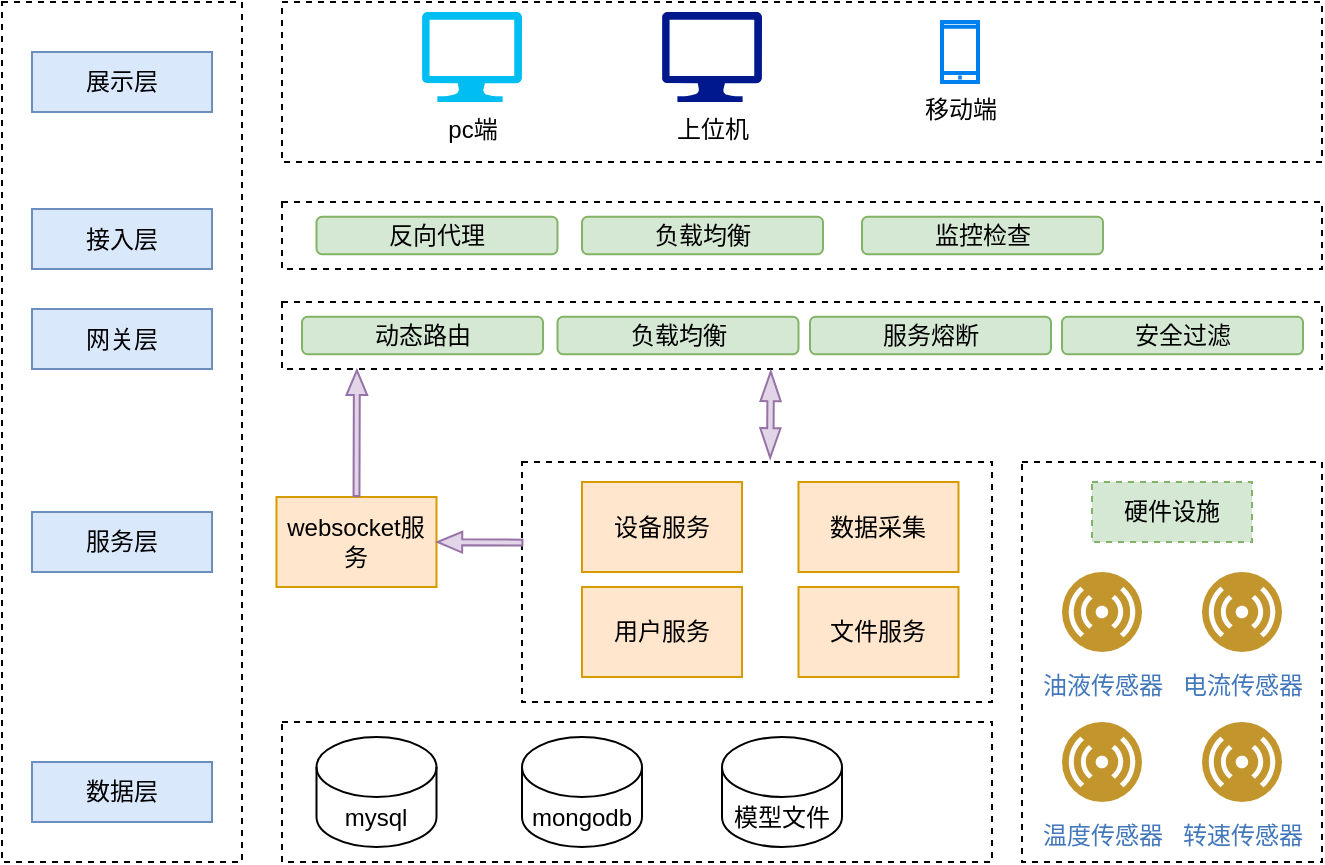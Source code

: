 <mxfile version="20.0.1" type="github">
  <diagram id="nP3pam8ixAQFUTBQVLIV" name="Page-1">
    <mxGraphModel dx="1185" dy="635" grid="1" gridSize="10" guides="1" tooltips="1" connect="1" arrows="1" fold="1" page="1" pageScale="1" pageWidth="827" pageHeight="1169" math="0" shadow="0">
      <root>
        <mxCell id="0" />
        <mxCell id="1" parent="0" />
        <mxCell id="FDw1WlZBPGpybuS3ri9s-63" value="" style="rounded=0;whiteSpace=wrap;html=1;dashed=1;" vertex="1" parent="1">
          <mxGeometry x="270" y="370" width="235" height="120" as="geometry" />
        </mxCell>
        <mxCell id="FDw1WlZBPGpybuS3ri9s-54" value="" style="rounded=0;whiteSpace=wrap;html=1;dashed=1;" vertex="1" parent="1">
          <mxGeometry x="150" y="140" width="520" height="80" as="geometry" />
        </mxCell>
        <mxCell id="FDw1WlZBPGpybuS3ri9s-8" value="" style="rounded=0;whiteSpace=wrap;html=1;dashed=1;" vertex="1" parent="1">
          <mxGeometry x="150" y="240" width="520" height="33.5" as="geometry" />
        </mxCell>
        <mxCell id="FDw1WlZBPGpybuS3ri9s-12" value="设备服务" style="rounded=0;whiteSpace=wrap;html=1;fillColor=#ffe6cc;strokeColor=#d79b00;" vertex="1" parent="1">
          <mxGeometry x="300" y="380" width="80" height="45" as="geometry" />
        </mxCell>
        <mxCell id="FDw1WlZBPGpybuS3ri9s-15" value="" style="rounded=0;whiteSpace=wrap;html=1;dashed=1;" vertex="1" parent="1">
          <mxGeometry x="10" y="140" width="120" height="430" as="geometry" />
        </mxCell>
        <mxCell id="FDw1WlZBPGpybuS3ri9s-16" value="展示层" style="rounded=0;whiteSpace=wrap;html=1;fillColor=#dae8fc;strokeColor=#6c8ebf;" vertex="1" parent="1">
          <mxGeometry x="25" y="165" width="90" height="30" as="geometry" />
        </mxCell>
        <mxCell id="FDw1WlZBPGpybuS3ri9s-17" value="接入层" style="rounded=0;whiteSpace=wrap;html=1;fillColor=#dae8fc;strokeColor=#6c8ebf;" vertex="1" parent="1">
          <mxGeometry x="25" y="243.5" width="90" height="30" as="geometry" />
        </mxCell>
        <mxCell id="FDw1WlZBPGpybuS3ri9s-18" value="网关层" style="rounded=0;whiteSpace=wrap;html=1;fillColor=#dae8fc;strokeColor=#6c8ebf;" vertex="1" parent="1">
          <mxGeometry x="25" y="293.5" width="90" height="30" as="geometry" />
        </mxCell>
        <mxCell id="FDw1WlZBPGpybuS3ri9s-21" value="pc端" style="verticalLabelPosition=bottom;html=1;verticalAlign=top;align=center;strokeColor=none;fillColor=#00BEF2;shape=mxgraph.azure.computer;pointerEvents=1;" vertex="1" parent="1">
          <mxGeometry x="220" y="145" width="50" height="45" as="geometry" />
        </mxCell>
        <mxCell id="FDw1WlZBPGpybuS3ri9s-22" value="上位机" style="sketch=0;aspect=fixed;pointerEvents=1;shadow=0;dashed=0;html=1;strokeColor=none;labelPosition=center;verticalLabelPosition=bottom;verticalAlign=top;align=center;fillColor=#00188D;shape=mxgraph.azure.computer" vertex="1" parent="1">
          <mxGeometry x="340" y="145" width="50" height="45" as="geometry" />
        </mxCell>
        <mxCell id="FDw1WlZBPGpybuS3ri9s-26" value="移动端" style="html=1;verticalLabelPosition=bottom;align=center;labelBackgroundColor=#ffffff;verticalAlign=top;strokeWidth=2;strokeColor=#0080F0;shadow=0;dashed=0;shape=mxgraph.ios7.icons.smartphone;" vertex="1" parent="1">
          <mxGeometry x="480" y="150" width="18" height="30" as="geometry" />
        </mxCell>
        <mxCell id="FDw1WlZBPGpybuS3ri9s-33" value="" style="rounded=0;whiteSpace=wrap;html=1;dashed=1;" vertex="1" parent="1">
          <mxGeometry x="520" y="370" width="150" height="200" as="geometry" />
        </mxCell>
        <mxCell id="FDw1WlZBPGpybuS3ri9s-35" value="" style="rounded=0;whiteSpace=wrap;html=1;dashed=1;" vertex="1" parent="1">
          <mxGeometry x="150" y="500" width="355" height="70" as="geometry" />
        </mxCell>
        <mxCell id="FDw1WlZBPGpybuS3ri9s-43" value="反向代理" style="rounded=1;whiteSpace=wrap;html=1;fillColor=#d5e8d4;strokeColor=#82b366;" vertex="1" parent="1">
          <mxGeometry x="167.25" y="247.37" width="120.5" height="18.75" as="geometry" />
        </mxCell>
        <mxCell id="FDw1WlZBPGpybuS3ri9s-51" value="服务层" style="rounded=0;whiteSpace=wrap;html=1;fillColor=#dae8fc;strokeColor=#6c8ebf;" vertex="1" parent="1">
          <mxGeometry x="25" y="395" width="90" height="30" as="geometry" />
        </mxCell>
        <mxCell id="FDw1WlZBPGpybuS3ri9s-53" value="数据层" style="rounded=0;whiteSpace=wrap;html=1;fillColor=#dae8fc;strokeColor=#6c8ebf;" vertex="1" parent="1">
          <mxGeometry x="25" y="520" width="90" height="30" as="geometry" />
        </mxCell>
        <mxCell id="FDw1WlZBPGpybuS3ri9s-55" value="负载均衡" style="rounded=1;whiteSpace=wrap;html=1;fillColor=#d5e8d4;strokeColor=#82b366;" vertex="1" parent="1">
          <mxGeometry x="300" y="247.37" width="120.5" height="18.75" as="geometry" />
        </mxCell>
        <mxCell id="FDw1WlZBPGpybuS3ri9s-56" value="监控检查" style="rounded=1;whiteSpace=wrap;html=1;fillColor=#d5e8d4;strokeColor=#82b366;" vertex="1" parent="1">
          <mxGeometry x="440" y="247.37" width="120.5" height="18.75" as="geometry" />
        </mxCell>
        <mxCell id="FDw1WlZBPGpybuS3ri9s-57" value="" style="rounded=0;whiteSpace=wrap;html=1;dashed=1;" vertex="1" parent="1">
          <mxGeometry x="150" y="290" width="520" height="33.5" as="geometry" />
        </mxCell>
        <mxCell id="FDw1WlZBPGpybuS3ri9s-58" value="动态路由" style="rounded=1;whiteSpace=wrap;html=1;fillColor=#d5e8d4;strokeColor=#82b366;" vertex="1" parent="1">
          <mxGeometry x="160" y="297.37" width="120.5" height="18.75" as="geometry" />
        </mxCell>
        <mxCell id="FDw1WlZBPGpybuS3ri9s-59" value="负载均衡" style="rounded=1;whiteSpace=wrap;html=1;fillColor=#d5e8d4;strokeColor=#82b366;" vertex="1" parent="1">
          <mxGeometry x="287.75" y="297.37" width="120.5" height="18.75" as="geometry" />
        </mxCell>
        <mxCell id="FDw1WlZBPGpybuS3ri9s-60" value="安全过滤" style="rounded=1;whiteSpace=wrap;html=1;fillColor=#d5e8d4;strokeColor=#82b366;" vertex="1" parent="1">
          <mxGeometry x="540" y="297.37" width="120.5" height="18.75" as="geometry" />
        </mxCell>
        <mxCell id="FDw1WlZBPGpybuS3ri9s-61" value="服务熔断" style="rounded=1;whiteSpace=wrap;html=1;fillColor=#d5e8d4;strokeColor=#82b366;" vertex="1" parent="1">
          <mxGeometry x="414" y="297.37" width="120.5" height="18.75" as="geometry" />
        </mxCell>
        <mxCell id="FDw1WlZBPGpybuS3ri9s-67" value="用户服务" style="rounded=0;whiteSpace=wrap;html=1;fillColor=#ffe6cc;strokeColor=#d79b00;" vertex="1" parent="1">
          <mxGeometry x="300" y="432.5" width="80" height="45" as="geometry" />
        </mxCell>
        <mxCell id="FDw1WlZBPGpybuS3ri9s-68" value="websocket服务" style="rounded=0;whiteSpace=wrap;html=1;fillColor=#ffe6cc;strokeColor=#d79b00;" vertex="1" parent="1">
          <mxGeometry x="147.25" y="387.5" width="80" height="45" as="geometry" />
        </mxCell>
        <mxCell id="FDw1WlZBPGpybuS3ri9s-69" value="文件服务" style="rounded=0;whiteSpace=wrap;html=1;fillColor=#ffe6cc;strokeColor=#d79b00;" vertex="1" parent="1">
          <mxGeometry x="408.25" y="432.5" width="80" height="45" as="geometry" />
        </mxCell>
        <mxCell id="FDw1WlZBPGpybuS3ri9s-70" value="数据采集" style="rounded=0;whiteSpace=wrap;html=1;fillColor=#ffe6cc;strokeColor=#d79b00;" vertex="1" parent="1">
          <mxGeometry x="408.25" y="380" width="80" height="45" as="geometry" />
        </mxCell>
        <mxCell id="FDw1WlZBPGpybuS3ri9s-73" value="mongodb" style="shape=cylinder3;whiteSpace=wrap;html=1;boundedLbl=1;backgroundOutline=1;size=15;" vertex="1" parent="1">
          <mxGeometry x="270" y="507.5" width="60" height="55" as="geometry" />
        </mxCell>
        <mxCell id="FDw1WlZBPGpybuS3ri9s-74" value="mysql" style="shape=cylinder3;whiteSpace=wrap;html=1;boundedLbl=1;backgroundOutline=1;size=15;" vertex="1" parent="1">
          <mxGeometry x="167.25" y="507.5" width="60" height="55" as="geometry" />
        </mxCell>
        <mxCell id="FDw1WlZBPGpybuS3ri9s-75" value="模型文件" style="shape=cylinder3;whiteSpace=wrap;html=1;boundedLbl=1;backgroundOutline=1;size=15;" vertex="1" parent="1">
          <mxGeometry x="370" y="507.5" width="60" height="55" as="geometry" />
        </mxCell>
        <mxCell id="FDw1WlZBPGpybuS3ri9s-80" value="油液传感器" style="aspect=fixed;perimeter=ellipsePerimeter;html=1;align=center;shadow=0;dashed=0;fontColor=#4277BB;labelBackgroundColor=#ffffff;fontSize=12;spacingTop=3;image;image=img/lib/ibm/users/sensor.svg;" vertex="1" parent="1">
          <mxGeometry x="540" y="425" width="40" height="40" as="geometry" />
        </mxCell>
        <mxCell id="FDw1WlZBPGpybuS3ri9s-85" value="温度传感器" style="aspect=fixed;perimeter=ellipsePerimeter;html=1;align=center;shadow=0;dashed=0;fontColor=#4277BB;labelBackgroundColor=#ffffff;fontSize=12;spacingTop=3;image;image=img/lib/ibm/users/sensor.svg;" vertex="1" parent="1">
          <mxGeometry x="540" y="500" width="40" height="40" as="geometry" />
        </mxCell>
        <mxCell id="FDw1WlZBPGpybuS3ri9s-86" value="转速传感器" style="aspect=fixed;perimeter=ellipsePerimeter;html=1;align=center;shadow=0;dashed=0;fontColor=#4277BB;labelBackgroundColor=#ffffff;fontSize=12;spacingTop=3;image;image=img/lib/ibm/users/sensor.svg;" vertex="1" parent="1">
          <mxGeometry x="610" y="500" width="40" height="40" as="geometry" />
        </mxCell>
        <mxCell id="FDw1WlZBPGpybuS3ri9s-87" value="电流传感器" style="aspect=fixed;perimeter=ellipsePerimeter;html=1;align=center;shadow=0;dashed=0;fontColor=#4277BB;labelBackgroundColor=#ffffff;fontSize=12;spacingTop=3;image;image=img/lib/ibm/users/sensor.svg;" vertex="1" parent="1">
          <mxGeometry x="610" y="425" width="40" height="40" as="geometry" />
        </mxCell>
        <mxCell id="FDw1WlZBPGpybuS3ri9s-95" value="硬件设施" style="rounded=0;whiteSpace=wrap;html=1;dashed=1;fillColor=#d5e8d4;strokeColor=#82b366;" vertex="1" parent="1">
          <mxGeometry x="555" y="380" width="80" height="30" as="geometry" />
        </mxCell>
        <mxCell id="FDw1WlZBPGpybuS3ri9s-104" value="" style="shape=flexArrow;endArrow=classic;html=1;rounded=0;width=2.953;endSize=3.785;endWidth=6.42;entryX=0.072;entryY=1.005;entryDx=0;entryDy=0;entryPerimeter=0;exitX=0.5;exitY=0;exitDx=0;exitDy=0;fillColor=#e1d5e7;strokeColor=#9673a6;" edge="1" parent="1" source="FDw1WlZBPGpybuS3ri9s-68" target="FDw1WlZBPGpybuS3ri9s-57">
          <mxGeometry width="50" height="50" relative="1" as="geometry">
            <mxPoint x="220" y="680" as="sourcePoint" />
            <mxPoint x="270" y="630" as="targetPoint" />
          </mxGeometry>
        </mxCell>
        <mxCell id="FDw1WlZBPGpybuS3ri9s-113" value="" style="shape=flexArrow;endArrow=classic;html=1;rounded=0;width=2.953;endSize=3.785;endWidth=6.42;exitX=0.003;exitY=0.336;exitDx=0;exitDy=0;exitPerimeter=0;fillColor=#e1d5e7;strokeColor=#9673a6;" edge="1" parent="1" source="FDw1WlZBPGpybuS3ri9s-63">
          <mxGeometry width="50" height="50" relative="1" as="geometry">
            <mxPoint x="177.25" y="460" as="sourcePoint" />
            <mxPoint x="227.25" y="410" as="targetPoint" />
          </mxGeometry>
        </mxCell>
        <mxCell id="FDw1WlZBPGpybuS3ri9s-121" value="" style="shape=flexArrow;endArrow=classic;startArrow=classic;html=1;rounded=0;width=3.2;endSize=4.58;endWidth=5.92;startWidth=5.92;startSize=4.58;entryX=0.47;entryY=1.025;entryDx=0;entryDy=0;exitX=0.528;exitY=-0.014;exitDx=0;exitDy=0;exitPerimeter=0;entryPerimeter=0;fillColor=#e1d5e7;strokeColor=#9673a6;" edge="1" parent="1" source="FDw1WlZBPGpybuS3ri9s-63" target="FDw1WlZBPGpybuS3ri9s-57">
          <mxGeometry width="100" height="100" relative="1" as="geometry">
            <mxPoint x="460" y="770" as="sourcePoint" />
            <mxPoint x="500" y="720" as="targetPoint" />
          </mxGeometry>
        </mxCell>
      </root>
    </mxGraphModel>
  </diagram>
</mxfile>
